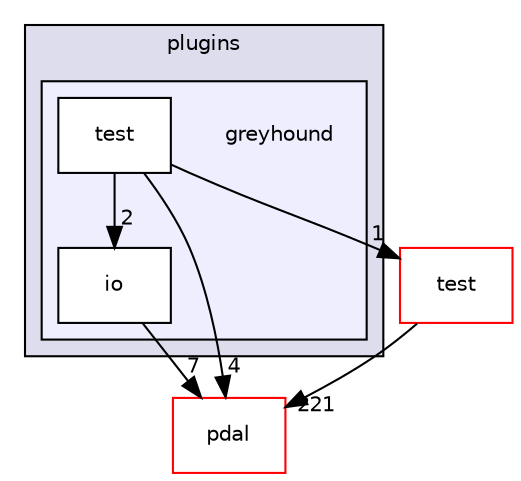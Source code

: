 digraph "pdal/plugins/greyhound" {
  compound=true
  node [ fontsize="10", fontname="Helvetica"];
  edge [ labelfontsize="10", labelfontname="Helvetica"];
  subgraph clusterdir_afa3ef11413a136c9ba1f7af288efe0d {
    graph [ bgcolor="#ddddee", pencolor="black", label="plugins" fontname="Helvetica", fontsize="10", URL="dir_afa3ef11413a136c9ba1f7af288efe0d.html"]
  subgraph clusterdir_2d6feb5f2214f8738b4013e67350f6db {
    graph [ bgcolor="#eeeeff", pencolor="black", label="" URL="dir_2d6feb5f2214f8738b4013e67350f6db.html"];
    dir_2d6feb5f2214f8738b4013e67350f6db [shape=plaintext label="greyhound"];
    dir_ade1fa6a9ef18f8286b200c98500ae9c [shape=box label="io" color="black" fillcolor="white" style="filled" URL="dir_ade1fa6a9ef18f8286b200c98500ae9c.html"];
    dir_38838a980678f6a5e2a930086ed2b63d [shape=box label="test" color="black" fillcolor="white" style="filled" URL="dir_38838a980678f6a5e2a930086ed2b63d.html"];
  }
  }
  dir_37e2adedb6e706efcbfadb5213756005 [shape=box label="pdal" fillcolor="white" style="filled" color="red" URL="dir_37e2adedb6e706efcbfadb5213756005.html"];
  dir_88aa5027650279860e272a4a9998da6e [shape=box label="test" fillcolor="white" style="filled" color="red" URL="dir_88aa5027650279860e272a4a9998da6e.html"];
  dir_ade1fa6a9ef18f8286b200c98500ae9c->dir_37e2adedb6e706efcbfadb5213756005 [headlabel="7", labeldistance=1.5 headhref="dir_000061_000050.html"];
  dir_88aa5027650279860e272a4a9998da6e->dir_37e2adedb6e706efcbfadb5213756005 [headlabel="221", labeldistance=1.5 headhref="dir_000012_000050.html"];
  dir_38838a980678f6a5e2a930086ed2b63d->dir_37e2adedb6e706efcbfadb5213756005 [headlabel="4", labeldistance=1.5 headhref="dir_000062_000050.html"];
  dir_38838a980678f6a5e2a930086ed2b63d->dir_ade1fa6a9ef18f8286b200c98500ae9c [headlabel="2", labeldistance=1.5 headhref="dir_000062_000061.html"];
  dir_38838a980678f6a5e2a930086ed2b63d->dir_88aa5027650279860e272a4a9998da6e [headlabel="1", labeldistance=1.5 headhref="dir_000062_000012.html"];
}
